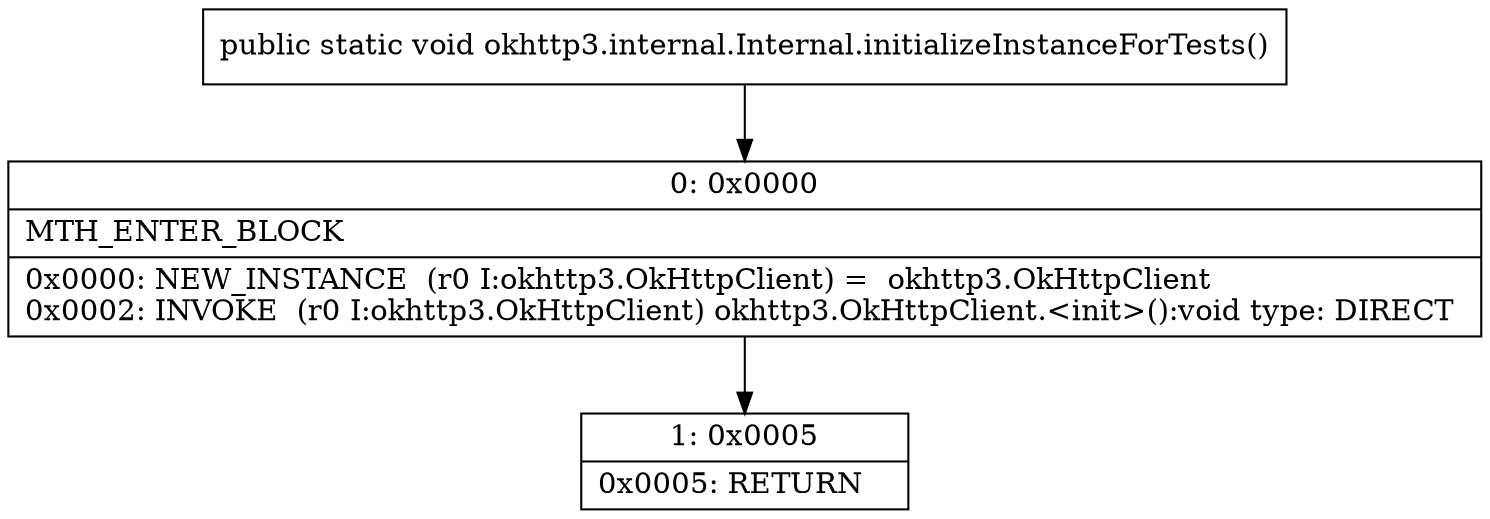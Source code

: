 digraph "CFG forokhttp3.internal.Internal.initializeInstanceForTests()V" {
Node_0 [shape=record,label="{0\:\ 0x0000|MTH_ENTER_BLOCK\l|0x0000: NEW_INSTANCE  (r0 I:okhttp3.OkHttpClient) =  okhttp3.OkHttpClient \l0x0002: INVOKE  (r0 I:okhttp3.OkHttpClient) okhttp3.OkHttpClient.\<init\>():void type: DIRECT \l}"];
Node_1 [shape=record,label="{1\:\ 0x0005|0x0005: RETURN   \l}"];
MethodNode[shape=record,label="{public static void okhttp3.internal.Internal.initializeInstanceForTests() }"];
MethodNode -> Node_0;
Node_0 -> Node_1;
}


